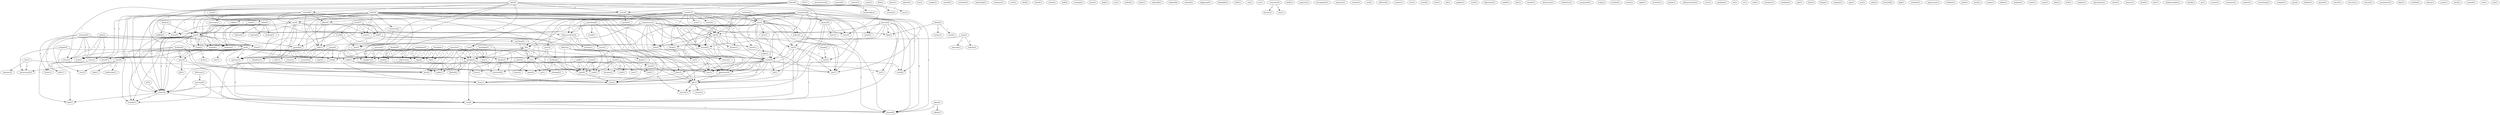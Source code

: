digraph G {
  home [ label="home(7)" ];
  truck [ label="truck(5)" ];
  demonstration [ label="demonstration(4)" ];
  told [ label="told(3)" ];
  aunt [ label="aunt(1)" ];
  house [ label="house(2)" ];
  wife [ label="wife(7)" ];
  daughter [ label="daughter(1)" ];
  noticed [ label="noticed(1)" ];
  fist [ label="fist(1)" ];
  baku [ label="baku(4)" ];
  put [ label="put(1)" ];
  formed [ label="formed(1)" ];
  entryway [ label="entryway(1)" ];
  traffic [ label="traffic(1)" ];
  left [ label="left(2)" ];
  building [ label="building(1)" ];
  circle [ label="circle(2)" ];
  ground [ label="ground(2)" ];
  son [ label="son(4)" ];
  streetcar [ label="streetcar(2)" ];
  one [ label="one(3)" ];
  way [ label="way(5)" ];
  side [ label="side(6)" ];
  turned [ label="turned(3)" ];
  street [ label="street(8)" ];
  club [ label="club(3)" ];
  floor [ label="floor(3)" ];
  door [ label="door(1)" ];
  apartment [ label="apartment(4)" ];
  put [ label="put(3)" ];
  line [ label="line(3)" ];
  went [ label="went(16)" ];
  left [ label="left(1)" ];
  window [ label="window(2)" ];
  store [ label="store(1)" ];
  find [ label="find(1)" ];
  outside [ label="outside(1)" ];
  microdistrict [ label="microdistrict(1)" ];
  pointed [ label="pointed(1)" ];
  volume [ label="volume(1)" ];
  live [ label="live(1)" ];
  courtyard [ label="courtyard(2)" ];
  expense [ label="expense(2)" ];
  government [ label="government(2)" ];
  yard [ label="yard(1)" ];
  dbd [ label="dbd(1)" ];
  someone [ label="someone(3)" ];
  go [ label="go(8)" ];
  beat [ label="beat(1)" ];
  drive [ label="drive(3)" ];
  beat [ label="beat(1)" ];
  tells [ label="tells(1)" ];
  listen [ label="listen(1)" ];
  knew [ label="knew(1)" ];
  person [ label="person(4)" ];
  raced [ label="raced(1)" ];
  stood [ label="stood(2)" ];
  flag [ label="flag(3)" ];
  sort [ label="sort(3)" ];
  see [ label="see(6)" ];
  bazaar [ label="bazaar(6)" ];
  defend [ label="defend(1)" ];
  fun [ label="fun(1)" ];
  caught [ label="caught(1)" ];
  stayed [ label="stayed(1)" ];
  case [ label="case(2)" ];
  vodka [ label="vodka(4)" ];
  overhaul [ label="overhaul(1)" ];
  cambridge [ label="cambridge(1)" ];
  entrance [ label="entrance(1)" ];
  rally [ label="rally(2)" ];
  crowd [ label="crowd(14)" ];
  waved [ label="waved(1)" ];
  pass [ label="pass(2)" ];
  arm [ label="arm(1)" ];
  run [ label="run(2)" ];
  think [ label="think(1)" ];
  run [ label="run(1)" ];
  move [ label="move(1)" ];
  movie [ label="movie(1)" ];
  theater [ label="theater(1)" ];
  visit [ label="visit(1)" ];
  died [ label="died(1)" ];
  found [ label="found(1)" ];
  watch [ label="watch(1)" ];
  half [ label="half(2)" ];
  evening [ label="evening(1)" ];
  hour [ label="hour(2)" ];
  help [ label="help(1)" ];
  car [ label="car(1)" ];
  pulled [ label="pulled(1)" ];
  size [ label="size(1)" ];
  machine [ label="machine(2)" ];
  police [ label="police(2)" ];
  saw [ label="saw(7)" ];
  ll [ label="ll(2)" ];
  motion [ label="motion(1)" ];
  stop [ label="stop(3)" ];
  return [ label="return(1)" ];
  something [ label="something(5)" ];
  trunk [ label="trunk(1)" ];
  isn [ label="isn(1)" ];
  ve [ label="ve(2)" ];
  whooped [ label="whooped(1)" ];
  know [ label="know(2)" ];
  lot [ label="lot(1)" ];
  heard [ label="heard(5)" ];
  automobile [ label="automobile(1)" ];
  noise [ label="noise(4)" ];
  screech [ label="screech(1)" ];
  town [ label="town(2)" ];
  turn [ label="turn(1)" ];
  shop [ label="shop(1)" ];
  sidewalk [ label="sidewalk(1)" ];
  right [ label="right(4)" ];
  started [ label="started(4)" ];
  need [ label="need(2)" ];
  slaughter [ label="slaughter(2)" ];
  realized [ label="realized(2)" ];
  wanted [ label="wanted(1)" ];
  father [ label="father(2)" ];
  used [ label="used(2)" ];
  chef [ label="chef(1)" ];
  became [ label="became(1)" ];
  cook [ label="cook(1)" ];
  head [ label="head(4)" ];
  happened [ label="happened(1)" ];
  spent [ label="spent(2)" ];
  karabakh [ label="karabakh(1)" ];
  stay [ label="stay(1)" ];
  walk [ label="walk(1)" ];
  friend [ label="friend(1)" ];
  upstairs [ label="upstairs(1)" ];
  time [ label="time(8)" ];
  hear [ label="hear(2)" ];
  thought [ label="thought(1)" ];
  walk [ label="walk(1)" ];
  thought [ label="thought(2)" ];
  look [ label="look(4)" ];
  kind [ label="kind(2)" ];
  theft [ label="theft(1)" ];
  sat [ label="sat(1)" ];
  set [ label="set(1)" ];
  everyone [ label="everyone(2)" ];
  knows [ label="knows(1)" ];
  rest [ label="rest(1)" ];
  glass [ label="glass(4)" ];
  draft [ label="draft(1)" ];
  van [ label="van(1)" ];
  sold [ label="sold(1)" ];
  nagorno [ label="nagorno(1)" ];
  microphone [ label="microphone(1)" ];
  ministry [ label="ministry(1)" ];
  drew [ label="drew(1)" ];
  waited [ label="waited(1)" ];
  soul [ label="soul(1)" ];
  nothing [ label="nothing(1)" ];
  hashish [ label="hashish(1)" ];
  anasha [ label="anasha(3)" ];
  davidian [ label="davidian(1)" ];
  reference [ label="reference(1)" ];
  org [ label="org(2)" ];
  sdpa [ label="sdpa(2)" ];
  protect [ label="protect(1)" ];
  family [ label="family(2)" ];
  azerbaijan [ label="azerbaijan(2)" ];
  ve [ label="ve(1)" ];
  followed [ label="followed(1)" ];
  yerevan [ label="yerevan(1)" ];
  fact [ label="fact(1)" ];
  center [ label="center(1)" ];
  suit [ label="suit(1)" ];
  sound [ label="sound(1)" ];
  moscow [ label="moscow(4)" ];
  place [ label="place(2)" ];
  called [ label="called(1)" ];
  box [ label="box(1)" ];
  uproar [ label="uproar(1)" ];
  ok [ label="ok(1)" ];
  man [ label="man(3)" ];
  raincoat [ label="raincoat(1)" ];
  woman [ label="woman(3)" ];
  name [ label="name(2)" ];
  brother [ label="brother(2)" ];
  come [ label="come(1)" ];
  lives [ label="lives(1)" ];
  agdam [ label="agdam(1)" ];
  make [ label="make(1)" ];
  tried [ label="tried(1)" ];
  committee [ label="committee(4)" ];
  lor [ label="lor(1)" ];
  tai [ label="tai(1)" ];
  square [ label="square(6)" ];
  deposition [ label="deposition(1)" ];
  asked [ label="asked(1)" ];
  day [ label="day(1)" ];
  border [ label="border(1)" ];
  electrician [ label="electrician(1)" ];
  trolleybus [ label="trolleybus(1)" ];
  death [ label="death(3)" ];
  word [ label="word(1)" ];
  means [ label="means(1)" ];
  recognized [ label="recognized(1)" ];
  volga [ label="volga(1)" ];
  worked [ label="worked(1)" ];
  tries [ label="tries(1)" ];
  stage [ label="stage(2)" ];
  lenin [ label="lenin(1)" ];
  night [ label="night(1)" ];
  aristide [ label="aristide(1)" ];
  group [ label="group(2)" ];
  tape [ label="tape(2)" ];
  owner [ label="owner(1)" ];
  recorder [ label="recorder(2)" ];
  pacify [ label="pacify(1)" ];
  administration [ label="administration(1)" ];
  commissars [ label="commissars(1)" ];
  yuri [ label="yuri(1)" ];
  take [ label="take(1)" ];
  leadership [ label="leadership(1)" ];
  city [ label="city(5)" ];
  package [ label="package(1)" ];
  kill [ label="kill(1)" ];
  th [ label="th(1)" ];
  tv [ label="tv(1)" ];
  end [ label="end(1)" ];
  muslims [ label="muslims(1)" ];
  smoking [ label="smoking(1)" ];
  gaz [ label="gaz(1)" ];
  hair [ label="hair(2)" ];
  flashed [ label="flashed(1)" ];
  thing [ label="thing(1)" ];
  decided [ label="decided(2)" ];
  tragedy [ label="tragedy(1)" ];
  asks [ label="asks(1)" ];
  age [ label="age(1)" ];
  ma [ label="ma(1)" ];
  joke [ label="joke(2)" ];
  listened [ label="listened(2)" ];
  came [ label="came(1)" ];
  kgb [ label="kgb(1)" ];
  resident [ label="resident(1)" ];
  impression [ label="impression(1)" ];
  reddish [ label="reddish(1)" ];
  park [ label="park(1)" ];
  track [ label="track(1)" ];
  mean [ label="mean(1)" ];
  rafik [ label="rafik(2)" ];
  kafan [ label="kafan(1)" ];
  february [ label="february(1)" ];
  morning [ label="morning(2)" ];
  prelude [ label="prelude(1)" ];
  state [ label="state(1)" ];
  spot [ label="spot(1)" ];
  flame [ label="flame(2)" ];
  walked [ label="walked(2)" ];
  idea [ label="idea(1)" ];
  bed [ label="bed(1)" ];
  explain [ label="explain(1)" ];
  speculation [ label="speculation(1)" ];
  block [ label="block(1)" ];
  bonner [ label="bonner(1)" ];
  hand [ label="hand(1)" ];
  didn [ label="didn(5)" ];
  anything [ label="anything(2)" ];
  karabagh [ label="karabagh(2)" ];
  work [ label="work(2)" ];
  buy [ label="buy(1)" ];
  shahmuradian [ label="shahmuradian(1)" ];
  drank [ label="drank(1)" ];
  yerevan [ label="yerevan(1)" ];
  ny [ label="ny(1)" ];
  corner [ label="corner(1)" ];
  keep [ label="keep(1)" ];
  bread [ label="bread(2)" ];
  nonsense [ label="nonsense(1)" ];
  yelena [ label="yelena(1)" ];
  everything [ label="everything(1)" ];
  sumgait [ label="sumgait(5)" ];
  stopped [ label="stopped(1)" ];
  guy [ label="guy(2)" ];
  party [ label="party(4)" ];
  looked [ label="looked(1)" ];
  passed [ label="passed(1)" ];
  march [ label="march(1)" ];
  security [ label="security(1)" ];
  sk [ label="sk(3)" ];
  rossiya [ label="rossiya(1)" ];
  eyewitness [ label="eyewitness(1)" ];
  kept [ label="kept(1)" ];
  strolled [ label="strolled(1)" ];
  doesn [ label="doesn(1)" ];
  surge [ label="surge(1)" ];
  clock [ label="clock(1)" ];
  samuel [ label="samuel(1)" ];
  tea [ label="tea(1)" ];
  mp [ label="mp(1)" ];
  home -> truck [ label="1" ];
  home -> demonstration [ label="1" ];
  home -> told [ label="1" ];
  home -> aunt [ label="1" ];
  home -> house [ label="1" ];
  home -> wife [ label="1" ];
  home -> daughter [ label="1" ];
  home -> noticed [ label="1" ];
  baku -> put [ label="1" ];
  baku -> formed [ label="1" ];
  baku -> entryway [ label="1" ];
  baku -> traffic [ label="1" ];
  baku -> left [ label="1" ];
  baku -> building [ label="1" ];
  baku -> circle [ label="1" ];
  baku -> ground [ label="1" ];
  baku -> son [ label="1" ];
  baku -> streetcar [ label="1" ];
  baku -> one [ label="1" ];
  baku -> way [ label="1" ];
  baku -> side [ label="1" ];
  baku -> turned [ label="1" ];
  baku -> aunt [ label="1" ];
  baku -> street [ label="1" ];
  baku -> club [ label="1" ];
  baku -> house [ label="1" ];
  baku -> floor [ label="1" ];
  baku -> wife [ label="1" ];
  baku -> door [ label="1" ];
  baku -> apartment [ label="1" ];
  baku -> put [ label="1" ];
  baku -> daughter [ label="1" ];
  baku -> line [ label="1" ];
  baku -> went [ label="1" ];
  baku -> left [ label="1" ];
  put -> formed [ label="1" ];
  put -> circle [ label="1" ];
  put -> ground [ label="1" ];
  put -> window [ label="1" ];
  put -> store [ label="1" ];
  put -> went [ label="2" ];
  put -> find [ label="1" ];
  put -> outside [ label="1" ];
  live -> courtyard [ label="1" ];
  live -> expense [ label="1" ];
  live -> government [ label="1" ];
  someone -> go [ label="1" ];
  someone -> beat [ label="1" ];
  someone -> drive [ label="1" ];
  someone -> beat [ label="1" ];
  someone -> tells [ label="1" ];
  someone -> listen [ label="1" ];
  person -> raced [ label="1" ];
  person -> side [ label="2" ];
  person -> street [ label="1" ];
  person -> stood [ label="1" ];
  person -> flag [ label="1" ];
  person -> sort [ label="1" ];
  person -> see [ label="1" ];
  person -> bazaar [ label="1" ];
  case -> vodka [ label="1" ];
  rally -> go [ label="1" ];
  rally -> beat [ label="1" ];
  rally -> drive [ label="1" ];
  rally -> beat [ label="1" ];
  crowd -> demonstration [ label="1" ];
  crowd -> waved [ label="1" ];
  crowd -> pass [ label="1" ];
  crowd -> raced [ label="1" ];
  crowd -> arm [ label="1" ];
  crowd -> one [ label="2" ];
  crowd -> run [ label="1" ];
  crowd -> side [ label="1" ];
  crowd -> think [ label="1" ];
  crowd -> run [ label="1" ];
  crowd -> move [ label="1" ];
  crowd -> movie [ label="1" ];
  crowd -> theater [ label="1" ];
  crowd -> went [ label="1" ];
  crowd -> bazaar [ label="3" ];
  truck -> ground [ label="1" ];
  truck -> size [ label="1" ];
  machine -> one [ label="1" ];
  machine -> police [ label="1" ];
  machine -> saw [ label="1" ];
  machine -> ll [ label="1" ];
  machine -> motion [ label="1" ];
  machine -> stop [ label="1" ];
  left -> return [ label="1" ];
  left -> noticed [ label="1" ];
  left -> went [ label="1" ];
  something -> demonstration [ label="1" ];
  something -> trunk [ label="1" ];
  something -> isn [ label="1" ];
  something -> line [ label="1" ];
  ve -> whooped [ label="1" ];
  ve -> know [ label="2" ];
  ve -> lot [ label="2" ];
  heard -> beat [ label="1" ];
  heard -> automobile [ label="1" ];
  heard -> noise [ label="1" ];
  heard -> drive [ label="1" ];
  heard -> beat [ label="1" ];
  heard -> turned [ label="1" ];
  heard -> screech [ label="1" ];
  heard -> apartment [ label="1" ];
  heard -> town [ label="1" ];
  heard -> turn [ label="1" ];
  right -> started [ label="1" ];
  right -> vodka [ label="1" ];
  right -> noise [ label="1" ];
  right -> house [ label="1" ];
  right -> saw [ label="1" ];
  right -> need [ label="4" ];
  right -> slaughter [ label="4" ];
  right -> size [ label="1" ];
  right -> bazaar [ label="1" ];
  father -> used [ label="1" ];
  father -> chef [ label="1" ];
  father -> became [ label="1" ];
  father -> cook [ label="1" ];
  father -> head [ label="1" ];
  building -> floor [ label="1" ];
  building -> door [ label="1" ];
  building -> spent [ label="1" ];
  building -> left [ label="1" ];
  go -> stay [ label="1" ];
  go -> beat [ label="1" ];
  go -> walk [ label="1" ];
  go -> friend [ label="1" ];
  go -> upstairs [ label="2" ];
  go -> drive [ label="1" ];
  go -> beat [ label="1" ];
  go -> time [ label="1" ];
  go -> hear [ label="1" ];
  go -> thought [ label="1" ];
  go -> walk [ label="1" ];
  go -> thought [ label="1" ];
  go -> motion [ label="1" ];
  go -> look [ label="1" ];
  go -> kind [ label="1" ];
  everyone -> knows [ label="1" ];
  everyone -> rest [ label="1" ];
  started -> son [ label="1" ];
  started -> glass [ label="1" ];
  started -> upstairs [ label="1" ];
  started -> told [ label="1" ];
  started -> wife [ label="1" ];
  started -> need [ label="1" ];
  started -> slaughter [ label="1" ];
  started -> went [ label="1" ];
  started -> outside [ label="1" ];
  used -> chef [ label="1" ];
  used -> became [ label="1" ];
  used -> van [ label="1" ];
  used -> cook [ label="1" ];
  used -> sold [ label="1" ];
  used -> head [ label="1" ];
  used -> courtyard [ label="1" ];
  circle -> drew [ label="1" ];
  son -> friend [ label="1" ];
  son -> upstairs [ label="2" ];
  son -> aunt [ label="1" ];
  son -> house [ label="1" ];
  son -> flag [ label="1" ];
  son -> daughter [ label="1" ];
  son -> kind [ label="1" ];
  streetcar -> spent [ label="1" ];
  vodka -> nothing [ label="1" ];
  vodka -> hashish [ label="1" ];
  vodka -> anasha [ label="1" ];
  vodka -> put [ label="1" ];
  vodka -> window [ label="1" ];
  vodka -> store [ label="1" ];
  davidian -> reference [ label="1" ];
  davidian -> need [ label="1" ];
  davidian -> org [ label="1" ];
  davidian -> slaughter [ label="1" ];
  davidian -> sdpa [ label="1" ];
  demonstration -> protect [ label="1" ];
  demonstration -> family [ label="1" ];
  demonstration -> move [ label="1" ];
  azerbaijan -> reference [ label="1" ];
  azerbaijan -> spent [ label="1" ];
  azerbaijan -> need [ label="2" ];
  azerbaijan -> org [ label="1" ];
  azerbaijan -> slaughter [ label="2" ];
  azerbaijan -> sdpa [ label="1" ];
  azerbaijan -> ve [ label="2" ];
  yerevan -> reference [ label="1" ];
  yerevan -> thought [ label="1" ];
  yerevan -> fact [ label="1" ];
  yerevan -> thought [ label="1" ];
  yerevan -> org [ label="1" ];
  yerevan -> sdpa [ label="1" ];
  yerevan -> kind [ label="1" ];
  moscow -> need [ label="2" ];
  moscow -> slaughter [ label="2" ];
  place -> called [ label="1" ];
  place -> bazaar [ label="1" ];
  noise -> glass [ label="1" ];
  noise -> turned [ label="1" ];
  noise -> uproar [ label="1" ];
  noise -> town [ label="1" ];
  noise -> outside [ label="1" ];
  man -> raincoat [ label="1" ];
  man -> woman [ label="2" ];
  man -> size [ label="1" ];
  pass -> whooped [ label="1" ];
  pass -> ve [ label="1" ];
  name -> cook [ label="1" ];
  name -> head [ label="1" ];
  brother -> come [ label="1" ];
  brother -> time [ label="1" ];
  brother -> hear [ label="1" ];
  brother -> apartment [ label="1" ];
  brother -> lives [ label="1" ];
  walk -> make [ label="1" ];
  committee -> one [ label="2" ];
  committee -> way [ label="1" ];
  committee -> side [ label="2" ];
  committee -> turned [ label="1" ];
  committee -> street [ label="1" ];
  committee -> club [ label="3" ];
  committee -> lor [ label="1" ];
  committee -> tai [ label="1" ];
  committee -> square [ label="2" ];
  committee -> stood [ label="1" ];
  committee -> line [ label="1" ];
  committee -> went [ label="1" ];
  come -> tells [ label="1" ];
  come -> listen [ label="1" ];
  death -> word [ label="1" ];
  death -> means [ label="1" ];
  death -> flag [ label="2" ];
  one -> way [ label="1" ];
  one -> side [ label="1" ];
  one -> police [ label="1" ];
  one -> street [ label="1" ];
  one -> saw [ label="1" ];
  one -> ll [ label="1" ];
  one -> tries [ label="2" ];
  one -> line [ label="1" ];
  one -> stage [ label="2" ];
  one -> stop [ label="3" ];
  one -> bazaar [ label="2" ];
  glass -> upstairs [ label="1" ];
  glass -> told [ label="1" ];
  glass -> wife [ label="1" ];
  group -> tape [ label="1" ];
  group -> owner [ label="1" ];
  group -> recorder [ label="1" ];
  group -> look [ label="1" ];
  way -> street [ label="1" ];
  way -> saw [ label="1" ];
  way -> sort [ label="2" ];
  way -> line [ label="1" ];
  way -> see [ label="2" ];
  upstairs -> kind [ label="1" ];
  run -> walk [ label="2" ];
  run -> make [ label="2" ];
  run -> stop [ label="2" ];
  commissars -> side [ label="1" ];
  commissars -> turned [ label="1" ];
  commissars -> street [ label="1" ];
  commissars -> club [ label="1" ];
  commissars -> floor [ label="1" ];
  commissars -> door [ label="1" ];
  commissars -> apartment [ label="1" ];
  commissars -> put [ label="1" ];
  commissars -> line [ label="1" ];
  commissars -> went [ label="1" ];
  commissars -> left [ label="1" ];
  told -> wife [ label="2" ];
  told -> ll [ label="1" ];
  told -> ve [ label="1" ];
  time -> take [ label="1" ];
  time -> leadership [ label="1" ];
  time -> city [ label="1" ];
  time -> government [ label="1" ];
  side -> think [ label="1" ];
  side -> turned [ label="1" ];
  side -> street [ label="2" ];
  side -> club [ label="1" ];
  side -> movie [ label="1" ];
  side -> line [ label="1" ];
  side -> theater [ label="1" ];
  side -> bazaar [ label="1" ];
  think -> isn [ label="1" ];
  think -> motion [ label="1" ];
  hear -> kill [ label="1" ];
  hear -> see [ label="1" ];
  turned -> street [ label="1" ];
  turned -> saw [ label="1" ];
  turned -> head [ label="1" ];
  turned -> line [ label="1" ];
  police -> saw [ label="1" ];
  street -> lor [ label="1" ];
  street -> tai [ label="1" ];
  street -> floor [ label="2" ];
  street -> door [ label="2" ];
  street -> spent [ label="1" ];
  street -> apartment [ label="2" ];
  street -> stood [ label="1" ];
  street -> line [ label="2" ];
  street -> left [ label="2" ];
  club -> line [ label="1" ];
  thought -> saw [ label="1" ];
  thought -> flashed [ label="1" ];
  thought -> ll [ label="1" ];
  thought -> head [ label="1" ];
  thought -> stop [ label="1" ];
  thought -> kind [ label="1" ];
  floor -> door [ label="1" ];
  floor -> left [ label="1" ];
  decided -> walk [ label="1" ];
  decided -> family [ label="1" ];
  decided -> thought [ label="1" ];
  decided -> look [ label="1" ];
  walk -> make [ label="1" ];
  wife -> asks [ label="1" ];
  wife -> daughter [ label="1" ];
  wife -> kind [ label="1" ];
  square -> came [ label="1" ];
  square -> town [ label="1" ];
  square -> noticed [ label="1" ];
  square -> left [ label="1" ];
  family -> courtyard [ label="1" ];
  rafik -> apartment [ label="2" ];
  rafik -> lives [ label="2" ];
  rafik -> cook [ label="1" ];
  rafik -> head [ label="1" ];
  february -> morning [ label="1" ];
  apartment -> left [ label="1" ];
  flame -> put [ label="1" ];
  flame -> walked [ label="1" ];
  run -> make [ label="2" ];
  run -> stop [ label="2" ];
  didn -> anything [ label="1" ];
  didn -> put [ label="1" ];
  didn -> window [ label="1" ];
  didn -> store [ label="1" ];
  didn -> see [ label="3" ];
  karabagh -> thought [ label="1" ];
  karabagh -> work [ label="1" ];
  karabagh -> kind [ label="1" ];
  yerevan -> thought [ label="1" ];
  yerevan -> org [ label="1" ];
  yerevan -> sdpa [ label="1" ];
  yerevan -> kind [ label="1" ];
  ll -> thought [ label="1" ];
  ll -> keep [ label="1" ];
  ll -> ve [ label="1" ];
  bread -> sort [ label="1" ];
  thought -> head [ label="1" ];
  thought -> stop [ label="1" ];
  thought -> kind [ label="1" ];
  anything -> head [ label="1" ];
  head -> stop [ label="1" ];
  put -> window [ label="1" ];
  put -> store [ label="1" ];
  put -> went [ label="2" ];
  put -> find [ label="1" ];
  put -> outside [ label="1" ];
  sumgait -> sdpa [ label="1" ];
  sumgait -> city [ label="1" ];
  sumgait -> government [ label="1" ];
  work -> left [ label="1" ];
  sort -> see [ label="1" ];
  party -> line [ label="1" ];
  party -> went [ label="1" ];
  stage -> stop [ label="1" ];
  sk -> went [ label="1" ];
  morning -> went [ label="1" ];
  morning -> see [ label="1" ];
  went -> find [ label="1" ];
  went -> see [ label="1" ];
  went -> outside [ label="1" ];
  look -> see [ label="2" ];
  look -> bazaar [ label="1" ];
  see -> bazaar [ label="1" ];
}
